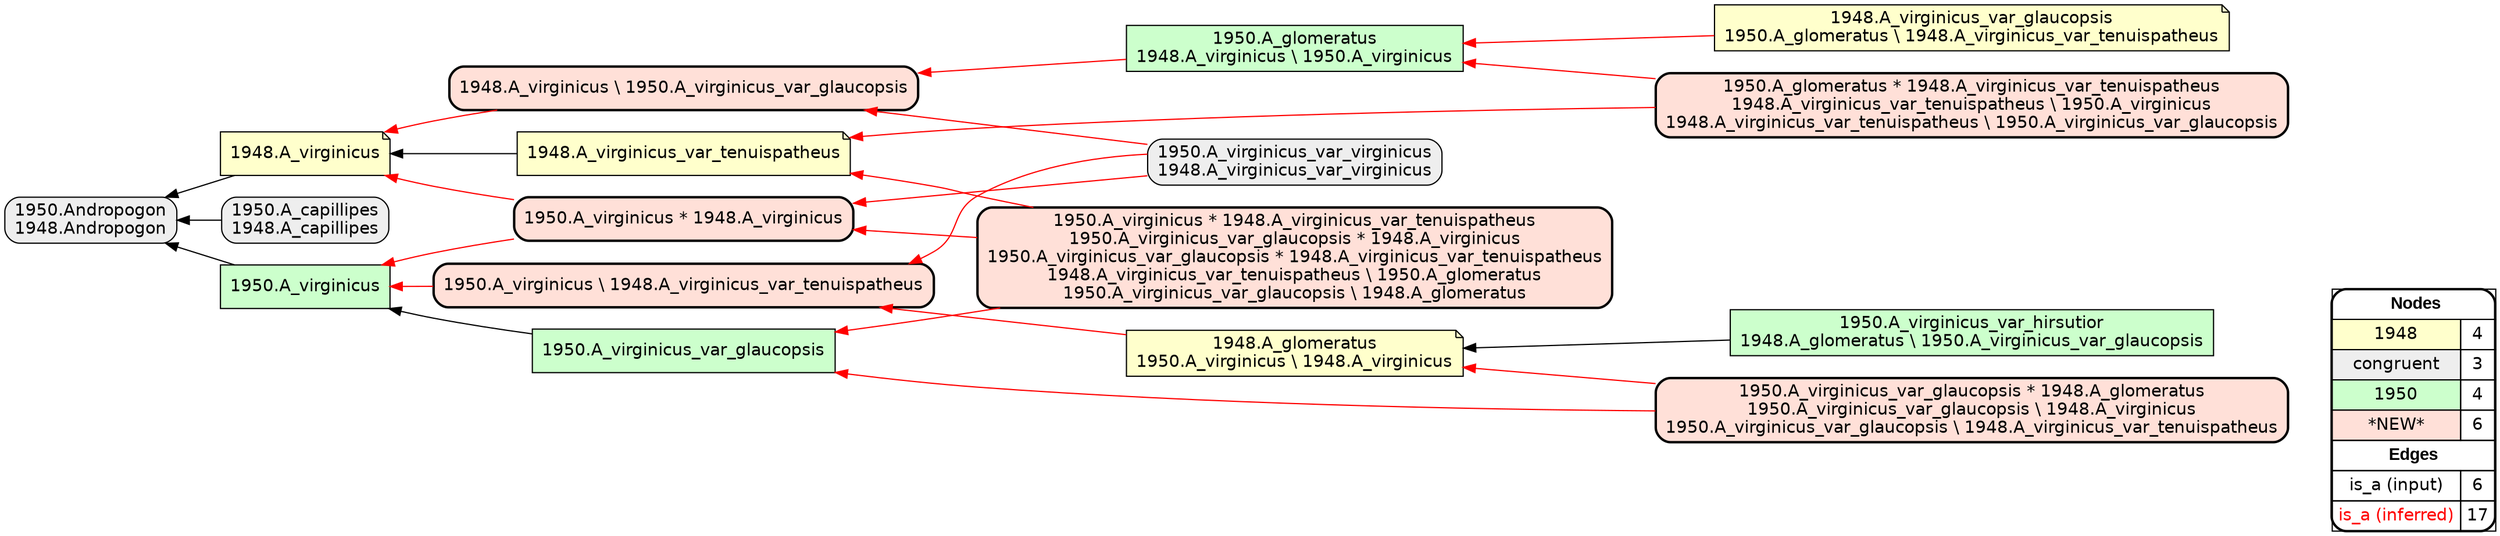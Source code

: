 digraph{
rankdir=RL
node[shape=note style=filled fillcolor="#FFFFCC" fontname="helvetica"] 
"1948.A_glomeratus\n1950.A_virginicus \\ 1948.A_virginicus"
"1948.A_virginicus"
"1948.A_virginicus_var_tenuispatheus"
"1948.A_virginicus_var_glaucopsis\n1950.A_glomeratus \\ 1948.A_virginicus_var_tenuispatheus"
node[shape=box style="filled,rounded" fillcolor="#EEEEEE" fontname="helvetica"] 
"1950.Andropogon\n1948.Andropogon"
"1950.A_capillipes\n1948.A_capillipes"
"1950.A_virginicus_var_virginicus\n1948.A_virginicus_var_virginicus"
node[shape=box style=filled fillcolor="#CCFFCC" fontname="helvetica"] 
"1950.A_virginicus"
"1950.A_virginicus_var_hirsutior\n1948.A_glomeratus \\ 1950.A_virginicus_var_glaucopsis"
"1950.A_glomeratus\n1948.A_virginicus \\ 1950.A_virginicus"
"1950.A_virginicus_var_glaucopsis"
node[shape=box style="filled,rounded,bold" fillcolor="#FFE0D8" fontname="helvetica"] 
"1950.A_glomeratus * 1948.A_virginicus_var_tenuispatheus\n1948.A_virginicus_var_tenuispatheus \\ 1950.A_virginicus\n1948.A_virginicus_var_tenuispatheus \\ 1950.A_virginicus_var_glaucopsis"
"1950.A_virginicus * 1948.A_virginicus"
"1948.A_virginicus \\ 1950.A_virginicus_var_glaucopsis"
"1950.A_virginicus_var_glaucopsis * 1948.A_glomeratus\n1950.A_virginicus_var_glaucopsis \\ 1948.A_virginicus\n1950.A_virginicus_var_glaucopsis \\ 1948.A_virginicus_var_tenuispatheus"
"1950.A_virginicus * 1948.A_virginicus_var_tenuispatheus\n1950.A_virginicus_var_glaucopsis * 1948.A_virginicus\n1950.A_virginicus_var_glaucopsis * 1948.A_virginicus_var_tenuispatheus\n1948.A_virginicus_var_tenuispatheus \\ 1950.A_glomeratus\n1950.A_virginicus_var_glaucopsis \\ 1948.A_glomeratus"
"1950.A_virginicus \\ 1948.A_virginicus_var_tenuispatheus"
edge[arrowhead=normal style=dotted color="#000000" constraint=true penwidth=1]
edge[arrowhead=normal style=solid color="#000000" constraint=true penwidth=1]
"1948.A_virginicus" -> "1950.Andropogon\n1948.Andropogon"
"1948.A_virginicus_var_tenuispatheus" -> "1948.A_virginicus"
"1950.A_capillipes\n1948.A_capillipes" -> "1950.Andropogon\n1948.Andropogon"
"1950.A_virginicus" -> "1950.Andropogon\n1948.Andropogon"
"1950.A_virginicus_var_hirsutior\n1948.A_glomeratus \\ 1950.A_virginicus_var_glaucopsis" -> "1948.A_glomeratus\n1950.A_virginicus \\ 1948.A_virginicus"
"1950.A_virginicus_var_glaucopsis" -> "1950.A_virginicus"
edge[arrowhead=normal style=solid color="#FF0000" constraint=true penwidth=1]
"1950.A_virginicus * 1948.A_virginicus" -> "1948.A_virginicus"
"1948.A_glomeratus\n1950.A_virginicus \\ 1948.A_virginicus" -> "1950.A_virginicus \\ 1948.A_virginicus_var_tenuispatheus"
"1950.A_glomeratus * 1948.A_virginicus_var_tenuispatheus\n1948.A_virginicus_var_tenuispatheus \\ 1950.A_virginicus\n1948.A_virginicus_var_tenuispatheus \\ 1950.A_virginicus_var_glaucopsis" -> "1948.A_virginicus_var_tenuispatheus"
"1950.A_glomeratus\n1948.A_virginicus \\ 1950.A_virginicus" -> "1948.A_virginicus \\ 1950.A_virginicus_var_glaucopsis"
"1950.A_virginicus * 1948.A_virginicus_var_tenuispatheus\n1950.A_virginicus_var_glaucopsis * 1948.A_virginicus\n1950.A_virginicus_var_glaucopsis * 1948.A_virginicus_var_tenuispatheus\n1948.A_virginicus_var_tenuispatheus \\ 1950.A_glomeratus\n1950.A_virginicus_var_glaucopsis \\ 1948.A_glomeratus" -> "1950.A_virginicus_var_glaucopsis"
"1950.A_virginicus_var_glaucopsis * 1948.A_glomeratus\n1950.A_virginicus_var_glaucopsis \\ 1948.A_virginicus\n1950.A_virginicus_var_glaucopsis \\ 1948.A_virginicus_var_tenuispatheus" -> "1950.A_virginicus_var_glaucopsis"
"1950.A_virginicus * 1948.A_virginicus" -> "1950.A_virginicus"
"1948.A_virginicus_var_glaucopsis\n1950.A_glomeratus \\ 1948.A_virginicus_var_tenuispatheus" -> "1950.A_glomeratus\n1948.A_virginicus \\ 1950.A_virginicus"
"1950.A_virginicus_var_virginicus\n1948.A_virginicus_var_virginicus" -> "1948.A_virginicus \\ 1950.A_virginicus_var_glaucopsis"
"1950.A_virginicus \\ 1948.A_virginicus_var_tenuispatheus" -> "1950.A_virginicus"
"1950.A_virginicus_var_glaucopsis * 1948.A_glomeratus\n1950.A_virginicus_var_glaucopsis \\ 1948.A_virginicus\n1950.A_virginicus_var_glaucopsis \\ 1948.A_virginicus_var_tenuispatheus" -> "1948.A_glomeratus\n1950.A_virginicus \\ 1948.A_virginicus"
"1948.A_virginicus \\ 1950.A_virginicus_var_glaucopsis" -> "1948.A_virginicus"
"1950.A_virginicus * 1948.A_virginicus_var_tenuispatheus\n1950.A_virginicus_var_glaucopsis * 1948.A_virginicus\n1950.A_virginicus_var_glaucopsis * 1948.A_virginicus_var_tenuispatheus\n1948.A_virginicus_var_tenuispatheus \\ 1950.A_glomeratus\n1950.A_virginicus_var_glaucopsis \\ 1948.A_glomeratus" -> "1948.A_virginicus_var_tenuispatheus"
"1950.A_virginicus * 1948.A_virginicus_var_tenuispatheus\n1950.A_virginicus_var_glaucopsis * 1948.A_virginicus\n1950.A_virginicus_var_glaucopsis * 1948.A_virginicus_var_tenuispatheus\n1948.A_virginicus_var_tenuispatheus \\ 1950.A_glomeratus\n1950.A_virginicus_var_glaucopsis \\ 1948.A_glomeratus" -> "1950.A_virginicus * 1948.A_virginicus"
"1950.A_virginicus_var_virginicus\n1948.A_virginicus_var_virginicus" -> "1950.A_virginicus * 1948.A_virginicus"
"1950.A_glomeratus * 1948.A_virginicus_var_tenuispatheus\n1948.A_virginicus_var_tenuispatheus \\ 1950.A_virginicus\n1948.A_virginicus_var_tenuispatheus \\ 1950.A_virginicus_var_glaucopsis" -> "1950.A_glomeratus\n1948.A_virginicus \\ 1950.A_virginicus"
"1950.A_virginicus_var_virginicus\n1948.A_virginicus_var_virginicus" -> "1950.A_virginicus \\ 1948.A_virginicus_var_tenuispatheus"
node[shape=box] 
{rank=source Legend [fillcolor= white margin=0 label=< 
 <TABLE BORDER="0" CELLBORDER="1" CELLSPACING="0" CELLPADDING="4"> 
<TR> <TD COLSPAN="2"><font face="Arial Black"> Nodes</font></TD> </TR> 
<TR> 
 <TD bgcolor="#FFFFCC" fontname="helvetica">1948</TD> 
 <TD>4</TD> 
 </TR> 
<TR> 
 <TD bgcolor="#EEEEEE" fontname="helvetica">congruent</TD> 
 <TD>3</TD> 
 </TR> 
<TR> 
 <TD bgcolor="#CCFFCC" fontname="helvetica">1950</TD> 
 <TD>4</TD> 
 </TR> 
<TR> 
 <TD bgcolor="#FFE0D8" fontname="helvetica">*NEW*</TD> 
 <TD>6</TD> 
 </TR> 
<TR> <TD COLSPAN="2"><font face = "Arial Black"> Edges </font></TD> </TR> 
<TR> 
 <TD><font color ="#000000">is_a (input)</font></TD><TD>6</TD>
</TR>
<TR> 
 <TD><font color ="#FF0000">is_a (inferred)</font></TD><TD>17</TD>
</TR>
</TABLE> 
 >] } 
}